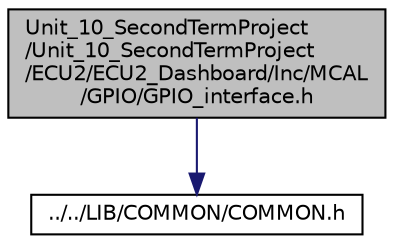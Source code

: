 digraph "Unit_10_SecondTermProject/Unit_10_SecondTermProject/ECU2/ECU2_Dashboard/Inc/MCAL/GPIO/GPIO_interface.h"
{
 // LATEX_PDF_SIZE
  edge [fontname="Helvetica",fontsize="10",labelfontname="Helvetica",labelfontsize="10"];
  node [fontname="Helvetica",fontsize="10",shape=record];
  Node1 [label="Unit_10_SecondTermProject\l/Unit_10_SecondTermProject\l/ECU2/ECU2_Dashboard/Inc/MCAL\l/GPIO/GPIO_interface.h",height=0.2,width=0.4,color="black", fillcolor="grey75", style="filled", fontcolor="black",tooltip=" "];
  Node1 -> Node2 [color="midnightblue",fontsize="10",style="solid",fontname="Helvetica"];
  Node2 [label="../../LIB/COMMON/COMMON.h",height=0.2,width=0.4,color="black", fillcolor="white", style="filled",URL="$_c_o_m_m_o_n_8h.html",tooltip=" "];
}
